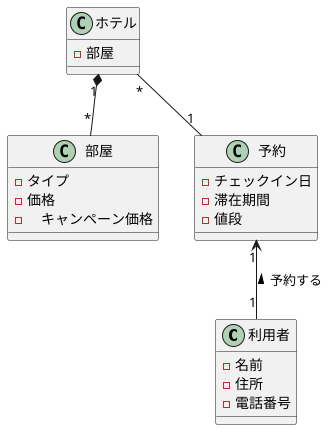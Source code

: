 @startuml 演習3-3
    class 利用者{
    - 名前
    - 住所
    - 電話番号
    }
    class ホテル{
    - 部屋
    }
    class 部屋{
    - タイプ
    - 価格
    - 　キャンペーン価格
    }
    class 予約{
    - チェックイン日
    - 滞在期間
    - 値段
    }
    ホテル "1" *--"*" 部屋
    ホテル "*"--"1" 予約
    予約 "1"<--"1" 利用者 : 予約する <
@enduml